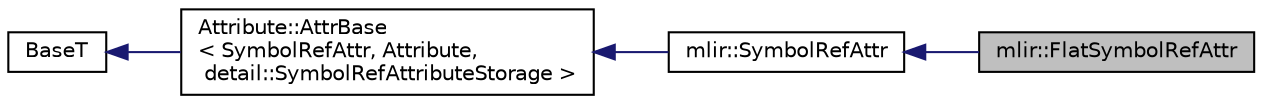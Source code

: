 digraph "mlir::FlatSymbolRefAttr"
{
  bgcolor="transparent";
  edge [fontname="Helvetica",fontsize="10",labelfontname="Helvetica",labelfontsize="10"];
  node [fontname="Helvetica",fontsize="10",shape=record];
  rankdir="LR";
  Node4 [label="mlir::FlatSymbolRefAttr",height=0.2,width=0.4,color="black", fillcolor="grey75", style="filled", fontcolor="black"];
  Node5 -> Node4 [dir="back",color="midnightblue",fontsize="10",style="solid",fontname="Helvetica"];
  Node5 [label="mlir::SymbolRefAttr",height=0.2,width=0.4,color="black",URL="$classmlir_1_1SymbolRefAttr.html",tooltip="A symbol reference attribute represents a symbolic reference to another operation. "];
  Node6 -> Node5 [dir="back",color="midnightblue",fontsize="10",style="solid",fontname="Helvetica"];
  Node6 [label="Attribute::AttrBase\l\< SymbolRefAttr, Attribute,\l detail::SymbolRefAttributeStorage \>",height=0.2,width=0.4,color="black",URL="$classmlir_1_1detail_1_1StorageUserBase.html",tooltip="Utility class for implementing users of storage classes uniqued by a StorageUniquer. "];
  Node7 -> Node6 [dir="back",color="midnightblue",fontsize="10",style="solid",fontname="Helvetica"];
  Node7 [label="BaseT",height=0.2,width=0.4,color="black",URL="$classBaseT.html"];
}
